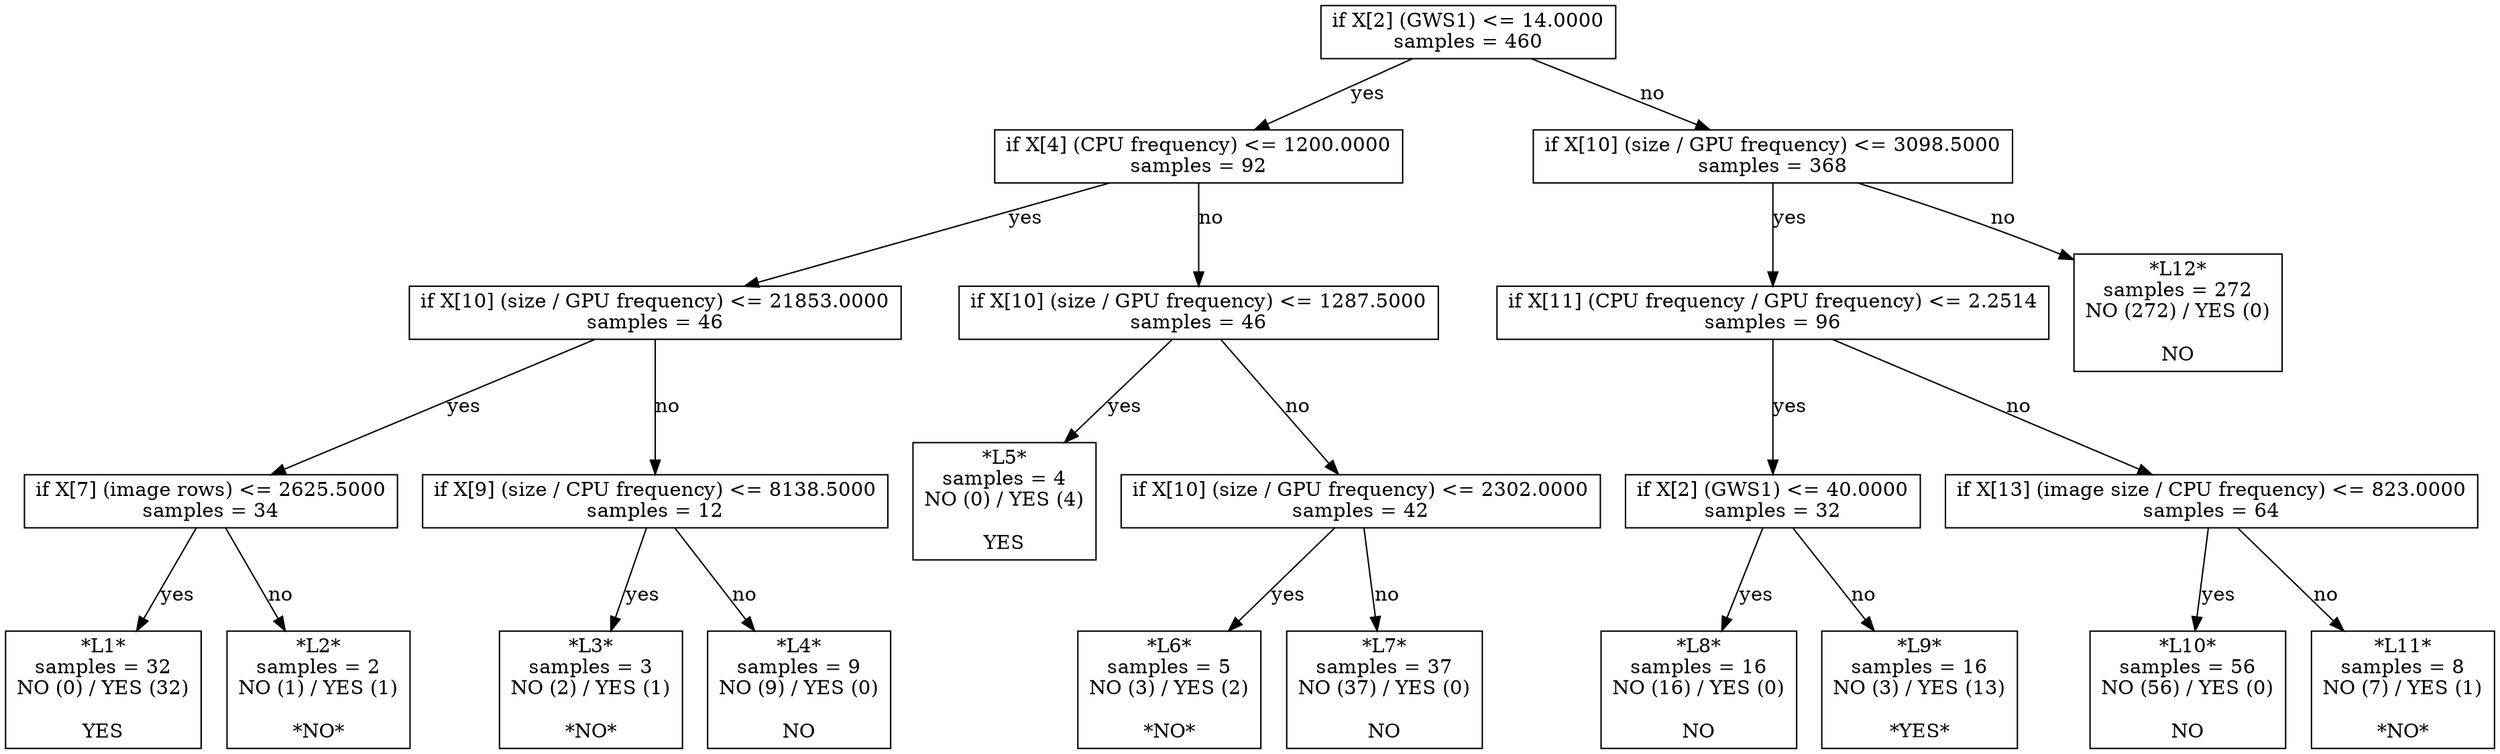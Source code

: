 digraph Tree {
0 [label="if X[2] (GWS1) <= 14.0000\nsamples = 460", shape="box"] ;
1 [label="if X[4] (CPU frequency) <= 1200.0000\nsamples = 92", shape="box"] ;
0 -> 1 [label="yes"];
2 [label="if X[10] (size / GPU frequency) <= 21853.0000\nsamples = 46", shape="box"] ;
1 -> 2 [label="yes"];
3 [label="if X[7] (image rows) <= 2625.5000\nsamples = 34", shape="box"] ;
2 -> 3 [label="yes"];
4 [label="*L1*\nsamples = 32\nNO (0) / YES (32)\n\nYES", shape="box"] ;
3 -> 4 [label="yes"];
5 [label="*L2*\nsamples = 2\nNO (1) / YES (1)\n\n*NO*", shape="box"] ;
3 -> 5 [label="no"];
6 [label="if X[9] (size / CPU frequency) <= 8138.5000\nsamples = 12", shape="box"] ;
2 -> 6 [label="no"];
7 [label="*L3*\nsamples = 3\nNO (2) / YES (1)\n\n*NO*", shape="box"] ;
6 -> 7 [label="yes"];
8 [label="*L4*\nsamples = 9\nNO (9) / YES (0)\n\nNO", shape="box"] ;
6 -> 8 [label="no"];
9 [label="if X[10] (size / GPU frequency) <= 1287.5000\nsamples = 46", shape="box"] ;
1 -> 9 [label="no"];
10 [label="*L5*\nsamples = 4\nNO (0) / YES (4)\n\nYES", shape="box"] ;
9 -> 10 [label="yes"];
11 [label="if X[10] (size / GPU frequency) <= 2302.0000\nsamples = 42", shape="box"] ;
9 -> 11 [label="no"];
12 [label="*L6*\nsamples = 5\nNO (3) / YES (2)\n\n*NO*", shape="box"] ;
11 -> 12 [label="yes"];
13 [label="*L7*\nsamples = 37\nNO (37) / YES (0)\n\nNO", shape="box"] ;
11 -> 13 [label="no"];
14 [label="if X[10] (size / GPU frequency) <= 3098.5000\nsamples = 368", shape="box"] ;
0 -> 14 [label="no"];
15 [label="if X[11] (CPU frequency / GPU frequency) <= 2.2514\nsamples = 96", shape="box"] ;
14 -> 15 [label="yes"];
16 [label="if X[2] (GWS1) <= 40.0000\nsamples = 32", shape="box"] ;
15 -> 16 [label="yes"];
17 [label="*L8*\nsamples = 16\nNO (16) / YES (0)\n\nNO", shape="box"] ;
16 -> 17 [label="yes"];
18 [label="*L9*\nsamples = 16\nNO (3) / YES (13)\n\n*YES*", shape="box"] ;
16 -> 18 [label="no"];
19 [label="if X[13] (image size / CPU frequency) <= 823.0000\nsamples = 64", shape="box"] ;
15 -> 19 [label="no"];
20 [label="*L10*\nsamples = 56\nNO (56) / YES (0)\n\nNO", shape="box"] ;
19 -> 20 [label="yes"];
21 [label="*L11*\nsamples = 8\nNO (7) / YES (1)\n\n*NO*", shape="box"] ;
19 -> 21 [label="no"];
22 [label="*L12*\nsamples = 272\nNO (272) / YES (0)\n\nNO", shape="box"] ;
14 -> 22 [label="no"];
}

